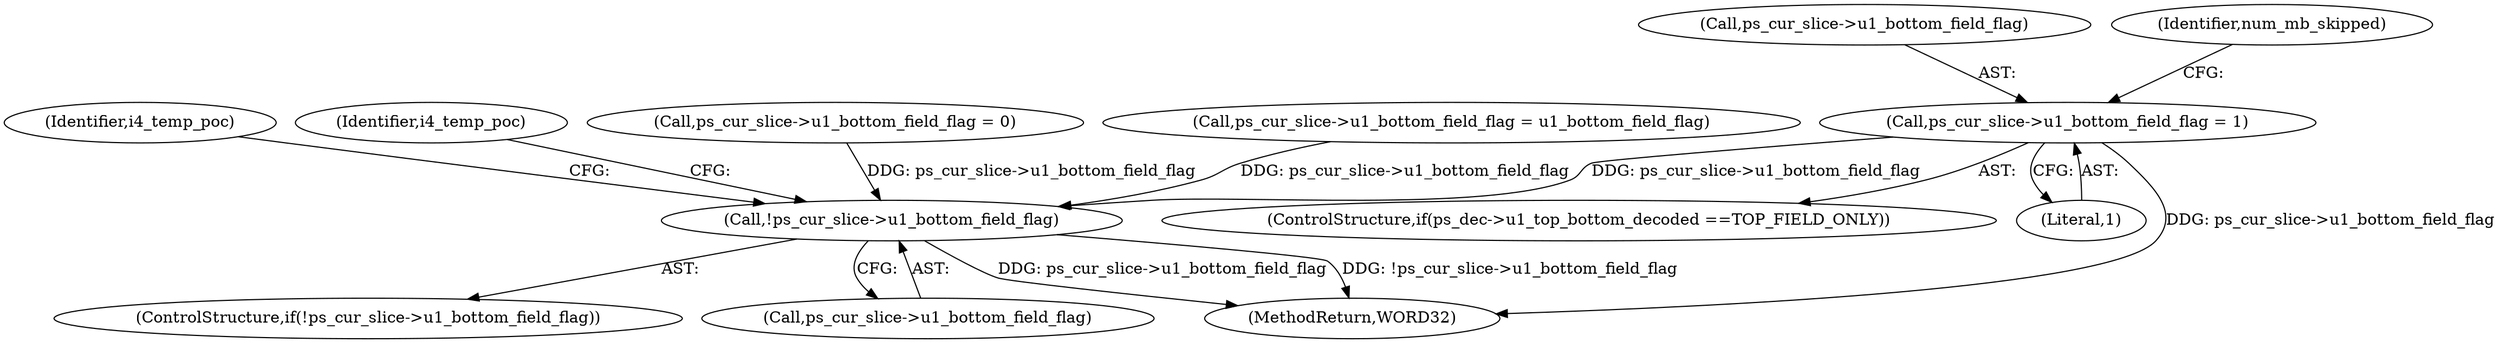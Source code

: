 digraph "0_Android_494561291a503840f385fbcd11d9bc5f4dc502b8_2@pointer" {
"1000987" [label="(Call,ps_cur_slice->u1_bottom_field_flag = 1)"];
"1001356" [label="(Call,!ps_cur_slice->u1_bottom_field_flag)"];
"1000988" [label="(Call,ps_cur_slice->u1_bottom_field_flag)"];
"1001355" [label="(ControlStructure,if(!ps_cur_slice->u1_bottom_field_flag))"];
"1000981" [label="(ControlStructure,if(ps_dec->u1_top_bottom_decoded ==TOP_FIELD_ONLY))"];
"1000991" [label="(Literal,1)"];
"1000999" [label="(Identifier,num_mb_skipped)"];
"1001361" [label="(Identifier,i4_temp_poc)"];
"1001369" [label="(Identifier,i4_temp_poc)"];
"1000993" [label="(Call,ps_cur_slice->u1_bottom_field_flag = 0)"];
"1001356" [label="(Call,!ps_cur_slice->u1_bottom_field_flag)"];
"1001059" [label="(Call,ps_cur_slice->u1_bottom_field_flag = u1_bottom_field_flag)"];
"1001357" [label="(Call,ps_cur_slice->u1_bottom_field_flag)"];
"1000987" [label="(Call,ps_cur_slice->u1_bottom_field_flag = 1)"];
"1002619" [label="(MethodReturn,WORD32)"];
"1000987" -> "1000981"  [label="AST: "];
"1000987" -> "1000991"  [label="CFG: "];
"1000988" -> "1000987"  [label="AST: "];
"1000991" -> "1000987"  [label="AST: "];
"1000999" -> "1000987"  [label="CFG: "];
"1000987" -> "1002619"  [label="DDG: ps_cur_slice->u1_bottom_field_flag"];
"1000987" -> "1001356"  [label="DDG: ps_cur_slice->u1_bottom_field_flag"];
"1001356" -> "1001355"  [label="AST: "];
"1001356" -> "1001357"  [label="CFG: "];
"1001357" -> "1001356"  [label="AST: "];
"1001361" -> "1001356"  [label="CFG: "];
"1001369" -> "1001356"  [label="CFG: "];
"1001356" -> "1002619"  [label="DDG: ps_cur_slice->u1_bottom_field_flag"];
"1001356" -> "1002619"  [label="DDG: !ps_cur_slice->u1_bottom_field_flag"];
"1001059" -> "1001356"  [label="DDG: ps_cur_slice->u1_bottom_field_flag"];
"1000993" -> "1001356"  [label="DDG: ps_cur_slice->u1_bottom_field_flag"];
}
